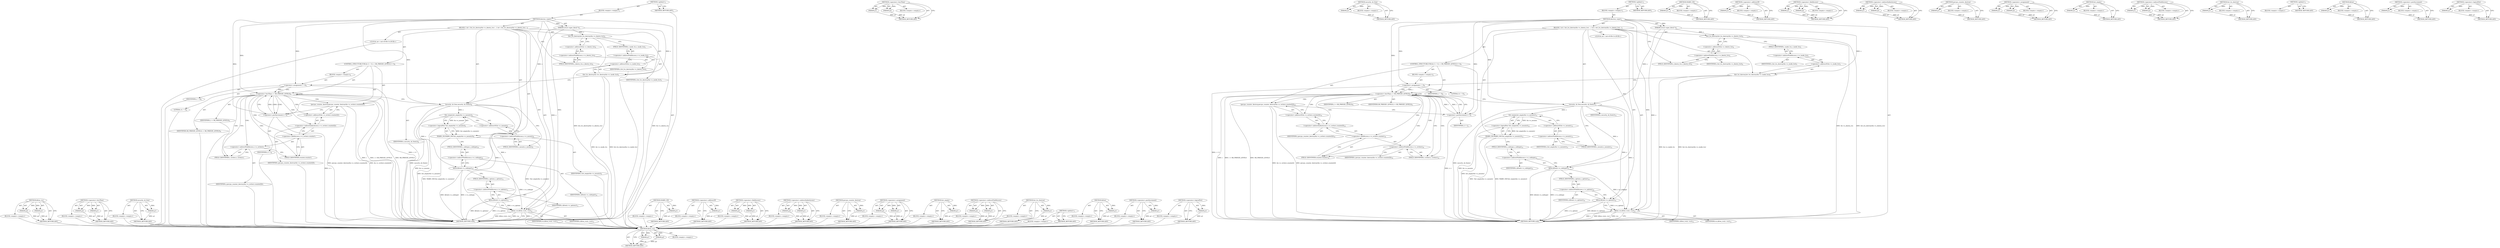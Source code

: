 digraph "&lt;operator&gt;.logicalNot" {
vulnerable_141 [label=<(METHOD,kfree_rcu)>];
vulnerable_142 [label=<(PARAM,p1)>];
vulnerable_143 [label=<(PARAM,p2)>];
vulnerable_144 [label=<(BLOCK,&lt;empty&gt;,&lt;empty&gt;)>];
vulnerable_145 [label=<(METHOD_RETURN,ANY)>];
vulnerable_98 [label=<(METHOD,&lt;operator&gt;.lessThan)>];
vulnerable_99 [label=<(PARAM,p1)>];
vulnerable_100 [label=<(PARAM,p2)>];
vulnerable_101 [label=<(BLOCK,&lt;empty&gt;,&lt;empty&gt;)>];
vulnerable_102 [label=<(METHOD_RETURN,ANY)>];
vulnerable_121 [label=<(METHOD,security_sb_free)>];
vulnerable_122 [label=<(PARAM,p1)>];
vulnerable_123 [label=<(BLOCK,&lt;empty&gt;,&lt;empty&gt;)>];
vulnerable_124 [label=<(METHOD_RETURN,ANY)>];
vulnerable_6 [label=<(METHOD,&lt;global&gt;)<SUB>1</SUB>>];
vulnerable_7 [label=<(BLOCK,&lt;empty&gt;,&lt;empty&gt;)<SUB>1</SUB>>];
vulnerable_8 [label=<(METHOD,destroy_super)<SUB>1</SUB>>];
vulnerable_9 [label=<(PARAM,struct super_block *s)<SUB>1</SUB>>];
vulnerable_10 [label=<(BLOCK,{
 	int i;
 	list_lru_destroy(&amp;s-&gt;s_dentry_lru)...,{
 	int i;
 	list_lru_destroy(&amp;s-&gt;s_dentry_lru)...)<SUB>2</SUB>>];
vulnerable_11 [label="<(LOCAL,int i: int)<SUB>3</SUB>>"];
vulnerable_12 [label=<(list_lru_destroy,list_lru_destroy(&amp;s-&gt;s_dentry_lru))<SUB>4</SUB>>];
vulnerable_13 [label=<(&lt;operator&gt;.addressOf,&amp;s-&gt;s_dentry_lru)<SUB>4</SUB>>];
vulnerable_14 [label=<(&lt;operator&gt;.indirectFieldAccess,s-&gt;s_dentry_lru)<SUB>4</SUB>>];
vulnerable_15 [label=<(IDENTIFIER,s,list_lru_destroy(&amp;s-&gt;s_dentry_lru))<SUB>4</SUB>>];
vulnerable_16 [label=<(FIELD_IDENTIFIER,s_dentry_lru,s_dentry_lru)<SUB>4</SUB>>];
vulnerable_17 [label=<(list_lru_destroy,list_lru_destroy(&amp;s-&gt;s_inode_lru))<SUB>5</SUB>>];
vulnerable_18 [label=<(&lt;operator&gt;.addressOf,&amp;s-&gt;s_inode_lru)<SUB>5</SUB>>];
vulnerable_19 [label=<(&lt;operator&gt;.indirectFieldAccess,s-&gt;s_inode_lru)<SUB>5</SUB>>];
vulnerable_20 [label=<(IDENTIFIER,s,list_lru_destroy(&amp;s-&gt;s_inode_lru))<SUB>5</SUB>>];
vulnerable_21 [label=<(FIELD_IDENTIFIER,s_inode_lru,s_inode_lru)<SUB>5</SUB>>];
vulnerable_22 [label=<(CONTROL_STRUCTURE,FOR,for (i = 0;i &lt; SB_FREEZE_LEVELS;i++))<SUB>9</SUB>>];
vulnerable_23 [label=<(BLOCK,&lt;empty&gt;,&lt;empty&gt;)<SUB>9</SUB>>];
vulnerable_24 [label=<(&lt;operator&gt;.assignment,i = 0)<SUB>9</SUB>>];
vulnerable_25 [label=<(IDENTIFIER,i,i = 0)<SUB>9</SUB>>];
vulnerable_26 [label=<(LITERAL,0,i = 0)<SUB>9</SUB>>];
vulnerable_27 [label=<(&lt;operator&gt;.lessThan,i &lt; SB_FREEZE_LEVELS)<SUB>9</SUB>>];
vulnerable_28 [label=<(IDENTIFIER,i,i &lt; SB_FREEZE_LEVELS)<SUB>9</SUB>>];
vulnerable_29 [label=<(IDENTIFIER,SB_FREEZE_LEVELS,i &lt; SB_FREEZE_LEVELS)<SUB>9</SUB>>];
vulnerable_30 [label=<(&lt;operator&gt;.postIncrement,i++)<SUB>9</SUB>>];
vulnerable_31 [label=<(IDENTIFIER,i,i++)<SUB>9</SUB>>];
vulnerable_32 [label=<(percpu_counter_destroy,percpu_counter_destroy(&amp;s-&gt;s_writers.counter[i]))<SUB>10</SUB>>];
vulnerable_33 [label=<(&lt;operator&gt;.addressOf,&amp;s-&gt;s_writers.counter[i])<SUB>10</SUB>>];
vulnerable_34 [label=<(&lt;operator&gt;.indirectIndexAccess,s-&gt;s_writers.counter[i])<SUB>10</SUB>>];
vulnerable_35 [label=<(&lt;operator&gt;.fieldAccess,s-&gt;s_writers.counter)<SUB>10</SUB>>];
vulnerable_36 [label=<(&lt;operator&gt;.indirectFieldAccess,s-&gt;s_writers)<SUB>10</SUB>>];
vulnerable_37 [label=<(IDENTIFIER,s,percpu_counter_destroy(&amp;s-&gt;s_writers.counter[i]))<SUB>10</SUB>>];
vulnerable_38 [label=<(FIELD_IDENTIFIER,s_writers,s_writers)<SUB>10</SUB>>];
vulnerable_39 [label=<(FIELD_IDENTIFIER,counter,counter)<SUB>10</SUB>>];
vulnerable_40 [label=<(IDENTIFIER,i,percpu_counter_destroy(&amp;s-&gt;s_writers.counter[i]))<SUB>10</SUB>>];
vulnerable_41 [label=<(security_sb_free,security_sb_free(s))<SUB>11</SUB>>];
vulnerable_42 [label=<(IDENTIFIER,s,security_sb_free(s))<SUB>11</SUB>>];
vulnerable_43 [label=<(WARN_ON,WARN_ON(!list_empty(&amp;s-&gt;s_mounts)))<SUB>12</SUB>>];
vulnerable_44 [label=<(&lt;operator&gt;.logicalNot,!list_empty(&amp;s-&gt;s_mounts))<SUB>12</SUB>>];
vulnerable_45 [label=<(list_empty,list_empty(&amp;s-&gt;s_mounts))<SUB>12</SUB>>];
vulnerable_46 [label=<(&lt;operator&gt;.addressOf,&amp;s-&gt;s_mounts)<SUB>12</SUB>>];
vulnerable_47 [label=<(&lt;operator&gt;.indirectFieldAccess,s-&gt;s_mounts)<SUB>12</SUB>>];
vulnerable_48 [label=<(IDENTIFIER,s,list_empty(&amp;s-&gt;s_mounts))<SUB>12</SUB>>];
vulnerable_49 [label=<(FIELD_IDENTIFIER,s_mounts,s_mounts)<SUB>12</SUB>>];
vulnerable_50 [label=<(kfree,kfree(s-&gt;s_subtype))<SUB>13</SUB>>];
vulnerable_51 [label=<(&lt;operator&gt;.indirectFieldAccess,s-&gt;s_subtype)<SUB>13</SUB>>];
vulnerable_52 [label=<(IDENTIFIER,s,kfree(s-&gt;s_subtype))<SUB>13</SUB>>];
vulnerable_53 [label=<(FIELD_IDENTIFIER,s_subtype,s_subtype)<SUB>13</SUB>>];
vulnerable_54 [label=<(kfree,kfree(s-&gt;s_options))<SUB>14</SUB>>];
vulnerable_55 [label=<(&lt;operator&gt;.indirectFieldAccess,s-&gt;s_options)<SUB>14</SUB>>];
vulnerable_56 [label=<(IDENTIFIER,s,kfree(s-&gt;s_options))<SUB>14</SUB>>];
vulnerable_57 [label=<(FIELD_IDENTIFIER,s_options,s_options)<SUB>14</SUB>>];
vulnerable_58 [label=<(kfree_rcu,kfree_rcu(s, rcu))<SUB>15</SUB>>];
vulnerable_59 [label=<(IDENTIFIER,s,kfree_rcu(s, rcu))<SUB>15</SUB>>];
vulnerable_60 [label=<(IDENTIFIER,rcu,kfree_rcu(s, rcu))<SUB>15</SUB>>];
vulnerable_61 [label=<(METHOD_RETURN,void)<SUB>1</SUB>>];
vulnerable_63 [label=<(METHOD_RETURN,ANY)<SUB>1</SUB>>];
vulnerable_125 [label=<(METHOD,WARN_ON)>];
vulnerable_126 [label=<(PARAM,p1)>];
vulnerable_127 [label=<(BLOCK,&lt;empty&gt;,&lt;empty&gt;)>];
vulnerable_128 [label=<(METHOD_RETURN,ANY)>];
vulnerable_84 [label=<(METHOD,&lt;operator&gt;.addressOf)>];
vulnerable_85 [label=<(PARAM,p1)>];
vulnerable_86 [label=<(BLOCK,&lt;empty&gt;,&lt;empty&gt;)>];
vulnerable_87 [label=<(METHOD_RETURN,ANY)>];
vulnerable_116 [label=<(METHOD,&lt;operator&gt;.fieldAccess)>];
vulnerable_117 [label=<(PARAM,p1)>];
vulnerable_118 [label=<(PARAM,p2)>];
vulnerable_119 [label=<(BLOCK,&lt;empty&gt;,&lt;empty&gt;)>];
vulnerable_120 [label=<(METHOD_RETURN,ANY)>];
vulnerable_111 [label=<(METHOD,&lt;operator&gt;.indirectIndexAccess)>];
vulnerable_112 [label=<(PARAM,p1)>];
vulnerable_113 [label=<(PARAM,p2)>];
vulnerable_114 [label=<(BLOCK,&lt;empty&gt;,&lt;empty&gt;)>];
vulnerable_115 [label=<(METHOD_RETURN,ANY)>];
vulnerable_107 [label=<(METHOD,percpu_counter_destroy)>];
vulnerable_108 [label=<(PARAM,p1)>];
vulnerable_109 [label=<(BLOCK,&lt;empty&gt;,&lt;empty&gt;)>];
vulnerable_110 [label=<(METHOD_RETURN,ANY)>];
vulnerable_93 [label=<(METHOD,&lt;operator&gt;.assignment)>];
vulnerable_94 [label=<(PARAM,p1)>];
vulnerable_95 [label=<(PARAM,p2)>];
vulnerable_96 [label=<(BLOCK,&lt;empty&gt;,&lt;empty&gt;)>];
vulnerable_97 [label=<(METHOD_RETURN,ANY)>];
vulnerable_133 [label=<(METHOD,list_empty)>];
vulnerable_134 [label=<(PARAM,p1)>];
vulnerable_135 [label=<(BLOCK,&lt;empty&gt;,&lt;empty&gt;)>];
vulnerable_136 [label=<(METHOD_RETURN,ANY)>];
vulnerable_88 [label=<(METHOD,&lt;operator&gt;.indirectFieldAccess)>];
vulnerable_89 [label=<(PARAM,p1)>];
vulnerable_90 [label=<(PARAM,p2)>];
vulnerable_91 [label=<(BLOCK,&lt;empty&gt;,&lt;empty&gt;)>];
vulnerable_92 [label=<(METHOD_RETURN,ANY)>];
vulnerable_80 [label=<(METHOD,list_lru_destroy)>];
vulnerable_81 [label=<(PARAM,p1)>];
vulnerable_82 [label=<(BLOCK,&lt;empty&gt;,&lt;empty&gt;)>];
vulnerable_83 [label=<(METHOD_RETURN,ANY)>];
vulnerable_74 [label=<(METHOD,&lt;global&gt;)<SUB>1</SUB>>];
vulnerable_75 [label=<(BLOCK,&lt;empty&gt;,&lt;empty&gt;)>];
vulnerable_76 [label=<(METHOD_RETURN,ANY)>];
vulnerable_137 [label=<(METHOD,kfree)>];
vulnerable_138 [label=<(PARAM,p1)>];
vulnerable_139 [label=<(BLOCK,&lt;empty&gt;,&lt;empty&gt;)>];
vulnerable_140 [label=<(METHOD_RETURN,ANY)>];
vulnerable_103 [label=<(METHOD,&lt;operator&gt;.postIncrement)>];
vulnerable_104 [label=<(PARAM,p1)>];
vulnerable_105 [label=<(BLOCK,&lt;empty&gt;,&lt;empty&gt;)>];
vulnerable_106 [label=<(METHOD_RETURN,ANY)>];
vulnerable_129 [label=<(METHOD,&lt;operator&gt;.logicalNot)>];
vulnerable_130 [label=<(PARAM,p1)>];
vulnerable_131 [label=<(BLOCK,&lt;empty&gt;,&lt;empty&gt;)>];
vulnerable_132 [label=<(METHOD_RETURN,ANY)>];
fixed_141 [label=<(METHOD,kfree_rcu)>];
fixed_142 [label=<(PARAM,p1)>];
fixed_143 [label=<(PARAM,p2)>];
fixed_144 [label=<(BLOCK,&lt;empty&gt;,&lt;empty&gt;)>];
fixed_145 [label=<(METHOD_RETURN,ANY)>];
fixed_98 [label=<(METHOD,&lt;operator&gt;.lessThan)>];
fixed_99 [label=<(PARAM,p1)>];
fixed_100 [label=<(PARAM,p2)>];
fixed_101 [label=<(BLOCK,&lt;empty&gt;,&lt;empty&gt;)>];
fixed_102 [label=<(METHOD_RETURN,ANY)>];
fixed_121 [label=<(METHOD,security_sb_free)>];
fixed_122 [label=<(PARAM,p1)>];
fixed_123 [label=<(BLOCK,&lt;empty&gt;,&lt;empty&gt;)>];
fixed_124 [label=<(METHOD_RETURN,ANY)>];
fixed_6 [label=<(METHOD,&lt;global&gt;)<SUB>1</SUB>>];
fixed_7 [label=<(BLOCK,&lt;empty&gt;,&lt;empty&gt;)<SUB>1</SUB>>];
fixed_8 [label=<(METHOD,destroy_super)<SUB>1</SUB>>];
fixed_9 [label=<(PARAM,struct super_block *s)<SUB>1</SUB>>];
fixed_10 [label=<(BLOCK,{
 	int i;
 	list_lru_destroy(&amp;s-&gt;s_dentry_lru)...,{
 	int i;
 	list_lru_destroy(&amp;s-&gt;s_dentry_lru)...)<SUB>2</SUB>>];
fixed_11 [label="<(LOCAL,int i: int)<SUB>3</SUB>>"];
fixed_12 [label=<(list_lru_destroy,list_lru_destroy(&amp;s-&gt;s_dentry_lru))<SUB>4</SUB>>];
fixed_13 [label=<(&lt;operator&gt;.addressOf,&amp;s-&gt;s_dentry_lru)<SUB>4</SUB>>];
fixed_14 [label=<(&lt;operator&gt;.indirectFieldAccess,s-&gt;s_dentry_lru)<SUB>4</SUB>>];
fixed_15 [label=<(IDENTIFIER,s,list_lru_destroy(&amp;s-&gt;s_dentry_lru))<SUB>4</SUB>>];
fixed_16 [label=<(FIELD_IDENTIFIER,s_dentry_lru,s_dentry_lru)<SUB>4</SUB>>];
fixed_17 [label=<(list_lru_destroy,list_lru_destroy(&amp;s-&gt;s_inode_lru))<SUB>5</SUB>>];
fixed_18 [label=<(&lt;operator&gt;.addressOf,&amp;s-&gt;s_inode_lru)<SUB>5</SUB>>];
fixed_19 [label=<(&lt;operator&gt;.indirectFieldAccess,s-&gt;s_inode_lru)<SUB>5</SUB>>];
fixed_20 [label=<(IDENTIFIER,s,list_lru_destroy(&amp;s-&gt;s_inode_lru))<SUB>5</SUB>>];
fixed_21 [label=<(FIELD_IDENTIFIER,s_inode_lru,s_inode_lru)<SUB>5</SUB>>];
fixed_22 [label=<(CONTROL_STRUCTURE,FOR,for (i = 0;i &lt; SB_FREEZE_LEVELS;i++))<SUB>6</SUB>>];
fixed_23 [label=<(BLOCK,&lt;empty&gt;,&lt;empty&gt;)<SUB>6</SUB>>];
fixed_24 [label=<(&lt;operator&gt;.assignment,i = 0)<SUB>6</SUB>>];
fixed_25 [label=<(IDENTIFIER,i,i = 0)<SUB>6</SUB>>];
fixed_26 [label=<(LITERAL,0,i = 0)<SUB>6</SUB>>];
fixed_27 [label=<(&lt;operator&gt;.lessThan,i &lt; SB_FREEZE_LEVELS)<SUB>6</SUB>>];
fixed_28 [label=<(IDENTIFIER,i,i &lt; SB_FREEZE_LEVELS)<SUB>6</SUB>>];
fixed_29 [label=<(IDENTIFIER,SB_FREEZE_LEVELS,i &lt; SB_FREEZE_LEVELS)<SUB>6</SUB>>];
fixed_30 [label=<(&lt;operator&gt;.postIncrement,i++)<SUB>6</SUB>>];
fixed_31 [label=<(IDENTIFIER,i,i++)<SUB>6</SUB>>];
fixed_32 [label=<(percpu_counter_destroy,percpu_counter_destroy(&amp;s-&gt;s_writers.counter[i]))<SUB>7</SUB>>];
fixed_33 [label=<(&lt;operator&gt;.addressOf,&amp;s-&gt;s_writers.counter[i])<SUB>7</SUB>>];
fixed_34 [label=<(&lt;operator&gt;.indirectIndexAccess,s-&gt;s_writers.counter[i])<SUB>7</SUB>>];
fixed_35 [label=<(&lt;operator&gt;.fieldAccess,s-&gt;s_writers.counter)<SUB>7</SUB>>];
fixed_36 [label=<(&lt;operator&gt;.indirectFieldAccess,s-&gt;s_writers)<SUB>7</SUB>>];
fixed_37 [label=<(IDENTIFIER,s,percpu_counter_destroy(&amp;s-&gt;s_writers.counter[i]))<SUB>7</SUB>>];
fixed_38 [label=<(FIELD_IDENTIFIER,s_writers,s_writers)<SUB>7</SUB>>];
fixed_39 [label=<(FIELD_IDENTIFIER,counter,counter)<SUB>7</SUB>>];
fixed_40 [label=<(IDENTIFIER,i,percpu_counter_destroy(&amp;s-&gt;s_writers.counter[i]))<SUB>7</SUB>>];
fixed_41 [label=<(security_sb_free,security_sb_free(s))<SUB>8</SUB>>];
fixed_42 [label=<(IDENTIFIER,s,security_sb_free(s))<SUB>8</SUB>>];
fixed_43 [label=<(WARN_ON,WARN_ON(!list_empty(&amp;s-&gt;s_mounts)))<SUB>9</SUB>>];
fixed_44 [label=<(&lt;operator&gt;.logicalNot,!list_empty(&amp;s-&gt;s_mounts))<SUB>9</SUB>>];
fixed_45 [label=<(list_empty,list_empty(&amp;s-&gt;s_mounts))<SUB>9</SUB>>];
fixed_46 [label=<(&lt;operator&gt;.addressOf,&amp;s-&gt;s_mounts)<SUB>9</SUB>>];
fixed_47 [label=<(&lt;operator&gt;.indirectFieldAccess,s-&gt;s_mounts)<SUB>9</SUB>>];
fixed_48 [label=<(IDENTIFIER,s,list_empty(&amp;s-&gt;s_mounts))<SUB>9</SUB>>];
fixed_49 [label=<(FIELD_IDENTIFIER,s_mounts,s_mounts)<SUB>9</SUB>>];
fixed_50 [label=<(kfree,kfree(s-&gt;s_subtype))<SUB>10</SUB>>];
fixed_51 [label=<(&lt;operator&gt;.indirectFieldAccess,s-&gt;s_subtype)<SUB>10</SUB>>];
fixed_52 [label=<(IDENTIFIER,s,kfree(s-&gt;s_subtype))<SUB>10</SUB>>];
fixed_53 [label=<(FIELD_IDENTIFIER,s_subtype,s_subtype)<SUB>10</SUB>>];
fixed_54 [label=<(kfree,kfree(s-&gt;s_options))<SUB>11</SUB>>];
fixed_55 [label=<(&lt;operator&gt;.indirectFieldAccess,s-&gt;s_options)<SUB>11</SUB>>];
fixed_56 [label=<(IDENTIFIER,s,kfree(s-&gt;s_options))<SUB>11</SUB>>];
fixed_57 [label=<(FIELD_IDENTIFIER,s_options,s_options)<SUB>11</SUB>>];
fixed_58 [label=<(kfree_rcu,kfree_rcu(s, rcu))<SUB>12</SUB>>];
fixed_59 [label=<(IDENTIFIER,s,kfree_rcu(s, rcu))<SUB>12</SUB>>];
fixed_60 [label=<(IDENTIFIER,rcu,kfree_rcu(s, rcu))<SUB>12</SUB>>];
fixed_61 [label=<(METHOD_RETURN,void)<SUB>1</SUB>>];
fixed_63 [label=<(METHOD_RETURN,ANY)<SUB>1</SUB>>];
fixed_125 [label=<(METHOD,WARN_ON)>];
fixed_126 [label=<(PARAM,p1)>];
fixed_127 [label=<(BLOCK,&lt;empty&gt;,&lt;empty&gt;)>];
fixed_128 [label=<(METHOD_RETURN,ANY)>];
fixed_84 [label=<(METHOD,&lt;operator&gt;.addressOf)>];
fixed_85 [label=<(PARAM,p1)>];
fixed_86 [label=<(BLOCK,&lt;empty&gt;,&lt;empty&gt;)>];
fixed_87 [label=<(METHOD_RETURN,ANY)>];
fixed_116 [label=<(METHOD,&lt;operator&gt;.fieldAccess)>];
fixed_117 [label=<(PARAM,p1)>];
fixed_118 [label=<(PARAM,p2)>];
fixed_119 [label=<(BLOCK,&lt;empty&gt;,&lt;empty&gt;)>];
fixed_120 [label=<(METHOD_RETURN,ANY)>];
fixed_111 [label=<(METHOD,&lt;operator&gt;.indirectIndexAccess)>];
fixed_112 [label=<(PARAM,p1)>];
fixed_113 [label=<(PARAM,p2)>];
fixed_114 [label=<(BLOCK,&lt;empty&gt;,&lt;empty&gt;)>];
fixed_115 [label=<(METHOD_RETURN,ANY)>];
fixed_107 [label=<(METHOD,percpu_counter_destroy)>];
fixed_108 [label=<(PARAM,p1)>];
fixed_109 [label=<(BLOCK,&lt;empty&gt;,&lt;empty&gt;)>];
fixed_110 [label=<(METHOD_RETURN,ANY)>];
fixed_93 [label=<(METHOD,&lt;operator&gt;.assignment)>];
fixed_94 [label=<(PARAM,p1)>];
fixed_95 [label=<(PARAM,p2)>];
fixed_96 [label=<(BLOCK,&lt;empty&gt;,&lt;empty&gt;)>];
fixed_97 [label=<(METHOD_RETURN,ANY)>];
fixed_133 [label=<(METHOD,list_empty)>];
fixed_134 [label=<(PARAM,p1)>];
fixed_135 [label=<(BLOCK,&lt;empty&gt;,&lt;empty&gt;)>];
fixed_136 [label=<(METHOD_RETURN,ANY)>];
fixed_88 [label=<(METHOD,&lt;operator&gt;.indirectFieldAccess)>];
fixed_89 [label=<(PARAM,p1)>];
fixed_90 [label=<(PARAM,p2)>];
fixed_91 [label=<(BLOCK,&lt;empty&gt;,&lt;empty&gt;)>];
fixed_92 [label=<(METHOD_RETURN,ANY)>];
fixed_80 [label=<(METHOD,list_lru_destroy)>];
fixed_81 [label=<(PARAM,p1)>];
fixed_82 [label=<(BLOCK,&lt;empty&gt;,&lt;empty&gt;)>];
fixed_83 [label=<(METHOD_RETURN,ANY)>];
fixed_74 [label=<(METHOD,&lt;global&gt;)<SUB>1</SUB>>];
fixed_75 [label=<(BLOCK,&lt;empty&gt;,&lt;empty&gt;)>];
fixed_76 [label=<(METHOD_RETURN,ANY)>];
fixed_137 [label=<(METHOD,kfree)>];
fixed_138 [label=<(PARAM,p1)>];
fixed_139 [label=<(BLOCK,&lt;empty&gt;,&lt;empty&gt;)>];
fixed_140 [label=<(METHOD_RETURN,ANY)>];
fixed_103 [label=<(METHOD,&lt;operator&gt;.postIncrement)>];
fixed_104 [label=<(PARAM,p1)>];
fixed_105 [label=<(BLOCK,&lt;empty&gt;,&lt;empty&gt;)>];
fixed_106 [label=<(METHOD_RETURN,ANY)>];
fixed_129 [label=<(METHOD,&lt;operator&gt;.logicalNot)>];
fixed_130 [label=<(PARAM,p1)>];
fixed_131 [label=<(BLOCK,&lt;empty&gt;,&lt;empty&gt;)>];
fixed_132 [label=<(METHOD_RETURN,ANY)>];
vulnerable_141 -> vulnerable_142  [key=0, label="AST: "];
vulnerable_141 -> vulnerable_142  [key=1, label="DDG: "];
vulnerable_141 -> vulnerable_144  [key=0, label="AST: "];
vulnerable_141 -> vulnerable_143  [key=0, label="AST: "];
vulnerable_141 -> vulnerable_143  [key=1, label="DDG: "];
vulnerable_141 -> vulnerable_145  [key=0, label="AST: "];
vulnerable_141 -> vulnerable_145  [key=1, label="CFG: "];
vulnerable_142 -> vulnerable_145  [key=0, label="DDG: p1"];
vulnerable_143 -> vulnerable_145  [key=0, label="DDG: p2"];
vulnerable_98 -> vulnerable_99  [key=0, label="AST: "];
vulnerable_98 -> vulnerable_99  [key=1, label="DDG: "];
vulnerable_98 -> vulnerable_101  [key=0, label="AST: "];
vulnerable_98 -> vulnerable_100  [key=0, label="AST: "];
vulnerable_98 -> vulnerable_100  [key=1, label="DDG: "];
vulnerable_98 -> vulnerable_102  [key=0, label="AST: "];
vulnerable_98 -> vulnerable_102  [key=1, label="CFG: "];
vulnerable_99 -> vulnerable_102  [key=0, label="DDG: p1"];
vulnerable_100 -> vulnerable_102  [key=0, label="DDG: p2"];
vulnerable_121 -> vulnerable_122  [key=0, label="AST: "];
vulnerable_121 -> vulnerable_122  [key=1, label="DDG: "];
vulnerable_121 -> vulnerable_123  [key=0, label="AST: "];
vulnerable_121 -> vulnerable_124  [key=0, label="AST: "];
vulnerable_121 -> vulnerable_124  [key=1, label="CFG: "];
vulnerable_122 -> vulnerable_124  [key=0, label="DDG: p1"];
vulnerable_6 -> vulnerable_7  [key=0, label="AST: "];
vulnerable_6 -> vulnerable_63  [key=0, label="AST: "];
vulnerable_6 -> vulnerable_63  [key=1, label="CFG: "];
vulnerable_7 -> vulnerable_8  [key=0, label="AST: "];
vulnerable_8 -> vulnerable_9  [key=0, label="AST: "];
vulnerable_8 -> vulnerable_9  [key=1, label="DDG: "];
vulnerable_8 -> vulnerable_10  [key=0, label="AST: "];
vulnerable_8 -> vulnerable_61  [key=0, label="AST: "];
vulnerable_8 -> vulnerable_16  [key=0, label="CFG: "];
vulnerable_8 -> vulnerable_41  [key=0, label="DDG: "];
vulnerable_8 -> vulnerable_58  [key=0, label="DDG: "];
vulnerable_8 -> vulnerable_24  [key=0, label="DDG: "];
vulnerable_8 -> vulnerable_27  [key=0, label="DDG: "];
vulnerable_8 -> vulnerable_30  [key=0, label="DDG: "];
vulnerable_9 -> vulnerable_12  [key=0, label="DDG: s"];
vulnerable_9 -> vulnerable_17  [key=0, label="DDG: s"];
vulnerable_9 -> vulnerable_41  [key=0, label="DDG: s"];
vulnerable_9 -> vulnerable_58  [key=0, label="DDG: s"];
vulnerable_10 -> vulnerable_11  [key=0, label="AST: "];
vulnerable_10 -> vulnerable_12  [key=0, label="AST: "];
vulnerable_10 -> vulnerable_17  [key=0, label="AST: "];
vulnerable_10 -> vulnerable_22  [key=0, label="AST: "];
vulnerable_10 -> vulnerable_41  [key=0, label="AST: "];
vulnerable_10 -> vulnerable_43  [key=0, label="AST: "];
vulnerable_10 -> vulnerable_50  [key=0, label="AST: "];
vulnerable_10 -> vulnerable_54  [key=0, label="AST: "];
vulnerable_10 -> vulnerable_58  [key=0, label="AST: "];
vulnerable_12 -> vulnerable_13  [key=0, label="AST: "];
vulnerable_12 -> vulnerable_21  [key=0, label="CFG: "];
vulnerable_12 -> vulnerable_61  [key=0, label="DDG: &amp;s-&gt;s_dentry_lru"];
vulnerable_12 -> vulnerable_61  [key=1, label="DDG: list_lru_destroy(&amp;s-&gt;s_dentry_lru)"];
vulnerable_13 -> vulnerable_14  [key=0, label="AST: "];
vulnerable_13 -> vulnerable_12  [key=0, label="CFG: "];
vulnerable_14 -> vulnerable_15  [key=0, label="AST: "];
vulnerable_14 -> vulnerable_16  [key=0, label="AST: "];
vulnerable_14 -> vulnerable_13  [key=0, label="CFG: "];
vulnerable_16 -> vulnerable_14  [key=0, label="CFG: "];
vulnerable_17 -> vulnerable_18  [key=0, label="AST: "];
vulnerable_17 -> vulnerable_24  [key=0, label="CFG: "];
vulnerable_17 -> vulnerable_61  [key=0, label="DDG: &amp;s-&gt;s_inode_lru"];
vulnerable_17 -> vulnerable_61  [key=1, label="DDG: list_lru_destroy(&amp;s-&gt;s_inode_lru)"];
vulnerable_18 -> vulnerable_19  [key=0, label="AST: "];
vulnerable_18 -> vulnerable_17  [key=0, label="CFG: "];
vulnerable_19 -> vulnerable_20  [key=0, label="AST: "];
vulnerable_19 -> vulnerable_21  [key=0, label="AST: "];
vulnerable_19 -> vulnerable_18  [key=0, label="CFG: "];
vulnerable_21 -> vulnerable_19  [key=0, label="CFG: "];
vulnerable_22 -> vulnerable_23  [key=0, label="AST: "];
vulnerable_22 -> vulnerable_27  [key=0, label="AST: "];
vulnerable_22 -> vulnerable_30  [key=0, label="AST: "];
vulnerable_22 -> vulnerable_32  [key=0, label="AST: "];
vulnerable_23 -> vulnerable_24  [key=0, label="AST: "];
vulnerable_24 -> vulnerable_25  [key=0, label="AST: "];
vulnerable_24 -> vulnerable_26  [key=0, label="AST: "];
vulnerable_24 -> vulnerable_27  [key=0, label="CFG: "];
vulnerable_24 -> vulnerable_27  [key=1, label="DDG: i"];
vulnerable_24 -> vulnerable_61  [key=0, label="DDG: i = 0"];
vulnerable_27 -> vulnerable_28  [key=0, label="AST: "];
vulnerable_27 -> vulnerable_29  [key=0, label="AST: "];
vulnerable_27 -> vulnerable_38  [key=0, label="CFG: "];
vulnerable_27 -> vulnerable_38  [key=1, label="CDG: "];
vulnerable_27 -> vulnerable_41  [key=0, label="CFG: "];
vulnerable_27 -> vulnerable_61  [key=0, label="DDG: i"];
vulnerable_27 -> vulnerable_61  [key=1, label="DDG: i &lt; SB_FREEZE_LEVELS"];
vulnerable_27 -> vulnerable_61  [key=2, label="DDG: SB_FREEZE_LEVELS"];
vulnerable_27 -> vulnerable_30  [key=0, label="DDG: i"];
vulnerable_27 -> vulnerable_30  [key=1, label="CDG: "];
vulnerable_27 -> vulnerable_34  [key=0, label="CDG: "];
vulnerable_27 -> vulnerable_32  [key=0, label="CDG: "];
vulnerable_27 -> vulnerable_33  [key=0, label="CDG: "];
vulnerable_27 -> vulnerable_36  [key=0, label="CDG: "];
vulnerable_27 -> vulnerable_35  [key=0, label="CDG: "];
vulnerable_27 -> vulnerable_39  [key=0, label="CDG: "];
vulnerable_27 -> vulnerable_27  [key=0, label="CDG: "];
vulnerable_30 -> vulnerable_31  [key=0, label="AST: "];
vulnerable_30 -> vulnerable_27  [key=0, label="CFG: "];
vulnerable_30 -> vulnerable_27  [key=1, label="DDG: i"];
vulnerable_30 -> vulnerable_61  [key=0, label="DDG: i++"];
vulnerable_32 -> vulnerable_33  [key=0, label="AST: "];
vulnerable_32 -> vulnerable_30  [key=0, label="CFG: "];
vulnerable_32 -> vulnerable_61  [key=0, label="DDG: &amp;s-&gt;s_writers.counter[i]"];
vulnerable_32 -> vulnerable_61  [key=1, label="DDG: percpu_counter_destroy(&amp;s-&gt;s_writers.counter[i])"];
vulnerable_33 -> vulnerable_34  [key=0, label="AST: "];
vulnerable_33 -> vulnerable_32  [key=0, label="CFG: "];
vulnerable_34 -> vulnerable_35  [key=0, label="AST: "];
vulnerable_34 -> vulnerable_40  [key=0, label="AST: "];
vulnerable_34 -> vulnerable_33  [key=0, label="CFG: "];
vulnerable_35 -> vulnerable_36  [key=0, label="AST: "];
vulnerable_35 -> vulnerable_39  [key=0, label="AST: "];
vulnerable_35 -> vulnerable_34  [key=0, label="CFG: "];
vulnerable_36 -> vulnerable_37  [key=0, label="AST: "];
vulnerable_36 -> vulnerable_38  [key=0, label="AST: "];
vulnerable_36 -> vulnerable_39  [key=0, label="CFG: "];
vulnerable_38 -> vulnerable_36  [key=0, label="CFG: "];
vulnerable_39 -> vulnerable_35  [key=0, label="CFG: "];
vulnerable_41 -> vulnerable_42  [key=0, label="AST: "];
vulnerable_41 -> vulnerable_49  [key=0, label="CFG: "];
vulnerable_41 -> vulnerable_61  [key=0, label="DDG: security_sb_free(s)"];
vulnerable_41 -> vulnerable_50  [key=0, label="DDG: s"];
vulnerable_41 -> vulnerable_54  [key=0, label="DDG: s"];
vulnerable_41 -> vulnerable_58  [key=0, label="DDG: s"];
vulnerable_41 -> vulnerable_45  [key=0, label="DDG: s"];
vulnerable_43 -> vulnerable_44  [key=0, label="AST: "];
vulnerable_43 -> vulnerable_53  [key=0, label="CFG: "];
vulnerable_43 -> vulnerable_61  [key=0, label="DDG: !list_empty(&amp;s-&gt;s_mounts)"];
vulnerable_43 -> vulnerable_61  [key=1, label="DDG: WARN_ON(!list_empty(&amp;s-&gt;s_mounts))"];
vulnerable_44 -> vulnerable_45  [key=0, label="AST: "];
vulnerable_44 -> vulnerable_43  [key=0, label="CFG: "];
vulnerable_44 -> vulnerable_43  [key=1, label="DDG: list_empty(&amp;s-&gt;s_mounts)"];
vulnerable_44 -> vulnerable_61  [key=0, label="DDG: list_empty(&amp;s-&gt;s_mounts)"];
vulnerable_45 -> vulnerable_46  [key=0, label="AST: "];
vulnerable_45 -> vulnerable_44  [key=0, label="CFG: "];
vulnerable_45 -> vulnerable_44  [key=1, label="DDG: &amp;s-&gt;s_mounts"];
vulnerable_45 -> vulnerable_61  [key=0, label="DDG: &amp;s-&gt;s_mounts"];
vulnerable_46 -> vulnerable_47  [key=0, label="AST: "];
vulnerable_46 -> vulnerable_45  [key=0, label="CFG: "];
vulnerable_47 -> vulnerable_48  [key=0, label="AST: "];
vulnerable_47 -> vulnerable_49  [key=0, label="AST: "];
vulnerable_47 -> vulnerable_46  [key=0, label="CFG: "];
vulnerable_49 -> vulnerable_47  [key=0, label="CFG: "];
vulnerable_50 -> vulnerable_51  [key=0, label="AST: "];
vulnerable_50 -> vulnerable_57  [key=0, label="CFG: "];
vulnerable_50 -> vulnerable_61  [key=0, label="DDG: s-&gt;s_subtype"];
vulnerable_50 -> vulnerable_61  [key=1, label="DDG: kfree(s-&gt;s_subtype)"];
vulnerable_50 -> vulnerable_58  [key=0, label="DDG: s-&gt;s_subtype"];
vulnerable_51 -> vulnerable_52  [key=0, label="AST: "];
vulnerable_51 -> vulnerable_53  [key=0, label="AST: "];
vulnerable_51 -> vulnerable_50  [key=0, label="CFG: "];
vulnerable_53 -> vulnerable_51  [key=0, label="CFG: "];
vulnerable_54 -> vulnerable_55  [key=0, label="AST: "];
vulnerable_54 -> vulnerable_58  [key=0, label="CFG: "];
vulnerable_54 -> vulnerable_58  [key=1, label="DDG: s-&gt;s_options"];
vulnerable_54 -> vulnerable_61  [key=0, label="DDG: s-&gt;s_options"];
vulnerable_54 -> vulnerable_61  [key=1, label="DDG: kfree(s-&gt;s_options)"];
vulnerable_55 -> vulnerable_56  [key=0, label="AST: "];
vulnerable_55 -> vulnerable_57  [key=0, label="AST: "];
vulnerable_55 -> vulnerable_54  [key=0, label="CFG: "];
vulnerable_57 -> vulnerable_55  [key=0, label="CFG: "];
vulnerable_58 -> vulnerable_59  [key=0, label="AST: "];
vulnerable_58 -> vulnerable_60  [key=0, label="AST: "];
vulnerable_58 -> vulnerable_61  [key=0, label="CFG: "];
vulnerable_58 -> vulnerable_61  [key=1, label="DDG: s"];
vulnerable_58 -> vulnerable_61  [key=2, label="DDG: kfree_rcu(s, rcu)"];
vulnerable_58 -> vulnerable_61  [key=3, label="DDG: rcu"];
vulnerable_125 -> vulnerable_126  [key=0, label="AST: "];
vulnerable_125 -> vulnerable_126  [key=1, label="DDG: "];
vulnerable_125 -> vulnerable_127  [key=0, label="AST: "];
vulnerable_125 -> vulnerable_128  [key=0, label="AST: "];
vulnerable_125 -> vulnerable_128  [key=1, label="CFG: "];
vulnerable_126 -> vulnerable_128  [key=0, label="DDG: p1"];
vulnerable_84 -> vulnerable_85  [key=0, label="AST: "];
vulnerable_84 -> vulnerable_85  [key=1, label="DDG: "];
vulnerable_84 -> vulnerable_86  [key=0, label="AST: "];
vulnerable_84 -> vulnerable_87  [key=0, label="AST: "];
vulnerable_84 -> vulnerable_87  [key=1, label="CFG: "];
vulnerable_85 -> vulnerable_87  [key=0, label="DDG: p1"];
vulnerable_116 -> vulnerable_117  [key=0, label="AST: "];
vulnerable_116 -> vulnerable_117  [key=1, label="DDG: "];
vulnerable_116 -> vulnerable_119  [key=0, label="AST: "];
vulnerable_116 -> vulnerable_118  [key=0, label="AST: "];
vulnerable_116 -> vulnerable_118  [key=1, label="DDG: "];
vulnerable_116 -> vulnerable_120  [key=0, label="AST: "];
vulnerable_116 -> vulnerable_120  [key=1, label="CFG: "];
vulnerable_117 -> vulnerable_120  [key=0, label="DDG: p1"];
vulnerable_118 -> vulnerable_120  [key=0, label="DDG: p2"];
vulnerable_111 -> vulnerable_112  [key=0, label="AST: "];
vulnerable_111 -> vulnerable_112  [key=1, label="DDG: "];
vulnerable_111 -> vulnerable_114  [key=0, label="AST: "];
vulnerable_111 -> vulnerable_113  [key=0, label="AST: "];
vulnerable_111 -> vulnerable_113  [key=1, label="DDG: "];
vulnerable_111 -> vulnerable_115  [key=0, label="AST: "];
vulnerable_111 -> vulnerable_115  [key=1, label="CFG: "];
vulnerable_112 -> vulnerable_115  [key=0, label="DDG: p1"];
vulnerable_113 -> vulnerable_115  [key=0, label="DDG: p2"];
vulnerable_107 -> vulnerable_108  [key=0, label="AST: "];
vulnerable_107 -> vulnerable_108  [key=1, label="DDG: "];
vulnerable_107 -> vulnerable_109  [key=0, label="AST: "];
vulnerable_107 -> vulnerable_110  [key=0, label="AST: "];
vulnerable_107 -> vulnerable_110  [key=1, label="CFG: "];
vulnerable_108 -> vulnerable_110  [key=0, label="DDG: p1"];
vulnerable_93 -> vulnerable_94  [key=0, label="AST: "];
vulnerable_93 -> vulnerable_94  [key=1, label="DDG: "];
vulnerable_93 -> vulnerable_96  [key=0, label="AST: "];
vulnerable_93 -> vulnerable_95  [key=0, label="AST: "];
vulnerable_93 -> vulnerable_95  [key=1, label="DDG: "];
vulnerable_93 -> vulnerable_97  [key=0, label="AST: "];
vulnerable_93 -> vulnerable_97  [key=1, label="CFG: "];
vulnerable_94 -> vulnerable_97  [key=0, label="DDG: p1"];
vulnerable_95 -> vulnerable_97  [key=0, label="DDG: p2"];
vulnerable_133 -> vulnerable_134  [key=0, label="AST: "];
vulnerable_133 -> vulnerable_134  [key=1, label="DDG: "];
vulnerable_133 -> vulnerable_135  [key=0, label="AST: "];
vulnerable_133 -> vulnerable_136  [key=0, label="AST: "];
vulnerable_133 -> vulnerable_136  [key=1, label="CFG: "];
vulnerable_134 -> vulnerable_136  [key=0, label="DDG: p1"];
vulnerable_88 -> vulnerable_89  [key=0, label="AST: "];
vulnerable_88 -> vulnerable_89  [key=1, label="DDG: "];
vulnerable_88 -> vulnerable_91  [key=0, label="AST: "];
vulnerable_88 -> vulnerable_90  [key=0, label="AST: "];
vulnerable_88 -> vulnerable_90  [key=1, label="DDG: "];
vulnerable_88 -> vulnerable_92  [key=0, label="AST: "];
vulnerable_88 -> vulnerable_92  [key=1, label="CFG: "];
vulnerable_89 -> vulnerable_92  [key=0, label="DDG: p1"];
vulnerable_90 -> vulnerable_92  [key=0, label="DDG: p2"];
vulnerable_80 -> vulnerable_81  [key=0, label="AST: "];
vulnerable_80 -> vulnerable_81  [key=1, label="DDG: "];
vulnerable_80 -> vulnerable_82  [key=0, label="AST: "];
vulnerable_80 -> vulnerable_83  [key=0, label="AST: "];
vulnerable_80 -> vulnerable_83  [key=1, label="CFG: "];
vulnerable_81 -> vulnerable_83  [key=0, label="DDG: p1"];
vulnerable_74 -> vulnerable_75  [key=0, label="AST: "];
vulnerable_74 -> vulnerable_76  [key=0, label="AST: "];
vulnerable_74 -> vulnerable_76  [key=1, label="CFG: "];
vulnerable_137 -> vulnerable_138  [key=0, label="AST: "];
vulnerable_137 -> vulnerable_138  [key=1, label="DDG: "];
vulnerable_137 -> vulnerable_139  [key=0, label="AST: "];
vulnerable_137 -> vulnerable_140  [key=0, label="AST: "];
vulnerable_137 -> vulnerable_140  [key=1, label="CFG: "];
vulnerable_138 -> vulnerable_140  [key=0, label="DDG: p1"];
vulnerable_103 -> vulnerable_104  [key=0, label="AST: "];
vulnerable_103 -> vulnerable_104  [key=1, label="DDG: "];
vulnerable_103 -> vulnerable_105  [key=0, label="AST: "];
vulnerable_103 -> vulnerable_106  [key=0, label="AST: "];
vulnerable_103 -> vulnerable_106  [key=1, label="CFG: "];
vulnerable_104 -> vulnerable_106  [key=0, label="DDG: p1"];
vulnerable_129 -> vulnerable_130  [key=0, label="AST: "];
vulnerable_129 -> vulnerable_130  [key=1, label="DDG: "];
vulnerable_129 -> vulnerable_131  [key=0, label="AST: "];
vulnerable_129 -> vulnerable_132  [key=0, label="AST: "];
vulnerable_129 -> vulnerable_132  [key=1, label="CFG: "];
vulnerable_130 -> vulnerable_132  [key=0, label="DDG: p1"];
fixed_141 -> fixed_142  [key=0, label="AST: "];
fixed_141 -> fixed_142  [key=1, label="DDG: "];
fixed_141 -> fixed_144  [key=0, label="AST: "];
fixed_141 -> fixed_143  [key=0, label="AST: "];
fixed_141 -> fixed_143  [key=1, label="DDG: "];
fixed_141 -> fixed_145  [key=0, label="AST: "];
fixed_141 -> fixed_145  [key=1, label="CFG: "];
fixed_142 -> fixed_145  [key=0, label="DDG: p1"];
fixed_143 -> fixed_145  [key=0, label="DDG: p2"];
fixed_144 -> vulnerable_141  [key=0];
fixed_145 -> vulnerable_141  [key=0];
fixed_98 -> fixed_99  [key=0, label="AST: "];
fixed_98 -> fixed_99  [key=1, label="DDG: "];
fixed_98 -> fixed_101  [key=0, label="AST: "];
fixed_98 -> fixed_100  [key=0, label="AST: "];
fixed_98 -> fixed_100  [key=1, label="DDG: "];
fixed_98 -> fixed_102  [key=0, label="AST: "];
fixed_98 -> fixed_102  [key=1, label="CFG: "];
fixed_99 -> fixed_102  [key=0, label="DDG: p1"];
fixed_100 -> fixed_102  [key=0, label="DDG: p2"];
fixed_101 -> vulnerable_141  [key=0];
fixed_102 -> vulnerable_141  [key=0];
fixed_121 -> fixed_122  [key=0, label="AST: "];
fixed_121 -> fixed_122  [key=1, label="DDG: "];
fixed_121 -> fixed_123  [key=0, label="AST: "];
fixed_121 -> fixed_124  [key=0, label="AST: "];
fixed_121 -> fixed_124  [key=1, label="CFG: "];
fixed_122 -> fixed_124  [key=0, label="DDG: p1"];
fixed_123 -> vulnerable_141  [key=0];
fixed_124 -> vulnerable_141  [key=0];
fixed_6 -> fixed_7  [key=0, label="AST: "];
fixed_6 -> fixed_63  [key=0, label="AST: "];
fixed_6 -> fixed_63  [key=1, label="CFG: "];
fixed_7 -> fixed_8  [key=0, label="AST: "];
fixed_8 -> fixed_9  [key=0, label="AST: "];
fixed_8 -> fixed_9  [key=1, label="DDG: "];
fixed_8 -> fixed_10  [key=0, label="AST: "];
fixed_8 -> fixed_61  [key=0, label="AST: "];
fixed_8 -> fixed_16  [key=0, label="CFG: "];
fixed_8 -> fixed_41  [key=0, label="DDG: "];
fixed_8 -> fixed_58  [key=0, label="DDG: "];
fixed_8 -> fixed_24  [key=0, label="DDG: "];
fixed_8 -> fixed_27  [key=0, label="DDG: "];
fixed_8 -> fixed_30  [key=0, label="DDG: "];
fixed_9 -> fixed_12  [key=0, label="DDG: s"];
fixed_9 -> fixed_17  [key=0, label="DDG: s"];
fixed_9 -> fixed_41  [key=0, label="DDG: s"];
fixed_9 -> fixed_58  [key=0, label="DDG: s"];
fixed_10 -> fixed_11  [key=0, label="AST: "];
fixed_10 -> fixed_12  [key=0, label="AST: "];
fixed_10 -> fixed_17  [key=0, label="AST: "];
fixed_10 -> fixed_22  [key=0, label="AST: "];
fixed_10 -> fixed_41  [key=0, label="AST: "];
fixed_10 -> fixed_43  [key=0, label="AST: "];
fixed_10 -> fixed_50  [key=0, label="AST: "];
fixed_10 -> fixed_54  [key=0, label="AST: "];
fixed_10 -> fixed_58  [key=0, label="AST: "];
fixed_11 -> vulnerable_141  [key=0];
fixed_12 -> fixed_13  [key=0, label="AST: "];
fixed_12 -> fixed_21  [key=0, label="CFG: "];
fixed_12 -> fixed_61  [key=0, label="DDG: &amp;s-&gt;s_dentry_lru"];
fixed_12 -> fixed_61  [key=1, label="DDG: list_lru_destroy(&amp;s-&gt;s_dentry_lru)"];
fixed_13 -> fixed_14  [key=0, label="AST: "];
fixed_13 -> fixed_12  [key=0, label="CFG: "];
fixed_14 -> fixed_15  [key=0, label="AST: "];
fixed_14 -> fixed_16  [key=0, label="AST: "];
fixed_14 -> fixed_13  [key=0, label="CFG: "];
fixed_15 -> vulnerable_141  [key=0];
fixed_16 -> fixed_14  [key=0, label="CFG: "];
fixed_17 -> fixed_18  [key=0, label="AST: "];
fixed_17 -> fixed_24  [key=0, label="CFG: "];
fixed_17 -> fixed_61  [key=0, label="DDG: &amp;s-&gt;s_inode_lru"];
fixed_17 -> fixed_61  [key=1, label="DDG: list_lru_destroy(&amp;s-&gt;s_inode_lru)"];
fixed_18 -> fixed_19  [key=0, label="AST: "];
fixed_18 -> fixed_17  [key=0, label="CFG: "];
fixed_19 -> fixed_20  [key=0, label="AST: "];
fixed_19 -> fixed_21  [key=0, label="AST: "];
fixed_19 -> fixed_18  [key=0, label="CFG: "];
fixed_20 -> vulnerable_141  [key=0];
fixed_21 -> fixed_19  [key=0, label="CFG: "];
fixed_22 -> fixed_23  [key=0, label="AST: "];
fixed_22 -> fixed_27  [key=0, label="AST: "];
fixed_22 -> fixed_30  [key=0, label="AST: "];
fixed_22 -> fixed_32  [key=0, label="AST: "];
fixed_23 -> fixed_24  [key=0, label="AST: "];
fixed_24 -> fixed_25  [key=0, label="AST: "];
fixed_24 -> fixed_26  [key=0, label="AST: "];
fixed_24 -> fixed_27  [key=0, label="CFG: "];
fixed_24 -> fixed_27  [key=1, label="DDG: i"];
fixed_24 -> fixed_61  [key=0, label="DDG: i = 0"];
fixed_25 -> vulnerable_141  [key=0];
fixed_26 -> vulnerable_141  [key=0];
fixed_27 -> fixed_28  [key=0, label="AST: "];
fixed_27 -> fixed_29  [key=0, label="AST: "];
fixed_27 -> fixed_38  [key=0, label="CFG: "];
fixed_27 -> fixed_38  [key=1, label="CDG: "];
fixed_27 -> fixed_41  [key=0, label="CFG: "];
fixed_27 -> fixed_61  [key=0, label="DDG: i"];
fixed_27 -> fixed_61  [key=1, label="DDG: i &lt; SB_FREEZE_LEVELS"];
fixed_27 -> fixed_61  [key=2, label="DDG: SB_FREEZE_LEVELS"];
fixed_27 -> fixed_30  [key=0, label="DDG: i"];
fixed_27 -> fixed_30  [key=1, label="CDG: "];
fixed_27 -> fixed_34  [key=0, label="CDG: "];
fixed_27 -> fixed_32  [key=0, label="CDG: "];
fixed_27 -> fixed_33  [key=0, label="CDG: "];
fixed_27 -> fixed_36  [key=0, label="CDG: "];
fixed_27 -> fixed_35  [key=0, label="CDG: "];
fixed_27 -> fixed_39  [key=0, label="CDG: "];
fixed_27 -> fixed_27  [key=0, label="CDG: "];
fixed_28 -> vulnerable_141  [key=0];
fixed_29 -> vulnerable_141  [key=0];
fixed_30 -> fixed_31  [key=0, label="AST: "];
fixed_30 -> fixed_27  [key=0, label="CFG: "];
fixed_30 -> fixed_27  [key=1, label="DDG: i"];
fixed_30 -> fixed_61  [key=0, label="DDG: i++"];
fixed_31 -> vulnerable_141  [key=0];
fixed_32 -> fixed_33  [key=0, label="AST: "];
fixed_32 -> fixed_30  [key=0, label="CFG: "];
fixed_32 -> fixed_61  [key=0, label="DDG: &amp;s-&gt;s_writers.counter[i]"];
fixed_32 -> fixed_61  [key=1, label="DDG: percpu_counter_destroy(&amp;s-&gt;s_writers.counter[i])"];
fixed_33 -> fixed_34  [key=0, label="AST: "];
fixed_33 -> fixed_32  [key=0, label="CFG: "];
fixed_34 -> fixed_35  [key=0, label="AST: "];
fixed_34 -> fixed_40  [key=0, label="AST: "];
fixed_34 -> fixed_33  [key=0, label="CFG: "];
fixed_35 -> fixed_36  [key=0, label="AST: "];
fixed_35 -> fixed_39  [key=0, label="AST: "];
fixed_35 -> fixed_34  [key=0, label="CFG: "];
fixed_36 -> fixed_37  [key=0, label="AST: "];
fixed_36 -> fixed_38  [key=0, label="AST: "];
fixed_36 -> fixed_39  [key=0, label="CFG: "];
fixed_37 -> vulnerable_141  [key=0];
fixed_38 -> fixed_36  [key=0, label="CFG: "];
fixed_39 -> fixed_35  [key=0, label="CFG: "];
fixed_40 -> vulnerable_141  [key=0];
fixed_41 -> fixed_42  [key=0, label="AST: "];
fixed_41 -> fixed_49  [key=0, label="CFG: "];
fixed_41 -> fixed_61  [key=0, label="DDG: security_sb_free(s)"];
fixed_41 -> fixed_50  [key=0, label="DDG: s"];
fixed_41 -> fixed_54  [key=0, label="DDG: s"];
fixed_41 -> fixed_58  [key=0, label="DDG: s"];
fixed_41 -> fixed_45  [key=0, label="DDG: s"];
fixed_42 -> vulnerable_141  [key=0];
fixed_43 -> fixed_44  [key=0, label="AST: "];
fixed_43 -> fixed_53  [key=0, label="CFG: "];
fixed_43 -> fixed_61  [key=0, label="DDG: !list_empty(&amp;s-&gt;s_mounts)"];
fixed_43 -> fixed_61  [key=1, label="DDG: WARN_ON(!list_empty(&amp;s-&gt;s_mounts))"];
fixed_44 -> fixed_45  [key=0, label="AST: "];
fixed_44 -> fixed_43  [key=0, label="CFG: "];
fixed_44 -> fixed_43  [key=1, label="DDG: list_empty(&amp;s-&gt;s_mounts)"];
fixed_44 -> fixed_61  [key=0, label="DDG: list_empty(&amp;s-&gt;s_mounts)"];
fixed_45 -> fixed_46  [key=0, label="AST: "];
fixed_45 -> fixed_44  [key=0, label="CFG: "];
fixed_45 -> fixed_44  [key=1, label="DDG: &amp;s-&gt;s_mounts"];
fixed_45 -> fixed_61  [key=0, label="DDG: &amp;s-&gt;s_mounts"];
fixed_46 -> fixed_47  [key=0, label="AST: "];
fixed_46 -> fixed_45  [key=0, label="CFG: "];
fixed_47 -> fixed_48  [key=0, label="AST: "];
fixed_47 -> fixed_49  [key=0, label="AST: "];
fixed_47 -> fixed_46  [key=0, label="CFG: "];
fixed_48 -> vulnerable_141  [key=0];
fixed_49 -> fixed_47  [key=0, label="CFG: "];
fixed_50 -> fixed_51  [key=0, label="AST: "];
fixed_50 -> fixed_57  [key=0, label="CFG: "];
fixed_50 -> fixed_61  [key=0, label="DDG: s-&gt;s_subtype"];
fixed_50 -> fixed_61  [key=1, label="DDG: kfree(s-&gt;s_subtype)"];
fixed_50 -> fixed_58  [key=0, label="DDG: s-&gt;s_subtype"];
fixed_51 -> fixed_52  [key=0, label="AST: "];
fixed_51 -> fixed_53  [key=0, label="AST: "];
fixed_51 -> fixed_50  [key=0, label="CFG: "];
fixed_52 -> vulnerable_141  [key=0];
fixed_53 -> fixed_51  [key=0, label="CFG: "];
fixed_54 -> fixed_55  [key=0, label="AST: "];
fixed_54 -> fixed_58  [key=0, label="CFG: "];
fixed_54 -> fixed_58  [key=1, label="DDG: s-&gt;s_options"];
fixed_54 -> fixed_61  [key=0, label="DDG: s-&gt;s_options"];
fixed_54 -> fixed_61  [key=1, label="DDG: kfree(s-&gt;s_options)"];
fixed_55 -> fixed_56  [key=0, label="AST: "];
fixed_55 -> fixed_57  [key=0, label="AST: "];
fixed_55 -> fixed_54  [key=0, label="CFG: "];
fixed_56 -> vulnerable_141  [key=0];
fixed_57 -> fixed_55  [key=0, label="CFG: "];
fixed_58 -> fixed_59  [key=0, label="AST: "];
fixed_58 -> fixed_60  [key=0, label="AST: "];
fixed_58 -> fixed_61  [key=0, label="CFG: "];
fixed_58 -> fixed_61  [key=1, label="DDG: s"];
fixed_58 -> fixed_61  [key=2, label="DDG: kfree_rcu(s, rcu)"];
fixed_58 -> fixed_61  [key=3, label="DDG: rcu"];
fixed_59 -> vulnerable_141  [key=0];
fixed_60 -> vulnerable_141  [key=0];
fixed_61 -> vulnerable_141  [key=0];
fixed_63 -> vulnerable_141  [key=0];
fixed_125 -> fixed_126  [key=0, label="AST: "];
fixed_125 -> fixed_126  [key=1, label="DDG: "];
fixed_125 -> fixed_127  [key=0, label="AST: "];
fixed_125 -> fixed_128  [key=0, label="AST: "];
fixed_125 -> fixed_128  [key=1, label="CFG: "];
fixed_126 -> fixed_128  [key=0, label="DDG: p1"];
fixed_127 -> vulnerable_141  [key=0];
fixed_128 -> vulnerable_141  [key=0];
fixed_84 -> fixed_85  [key=0, label="AST: "];
fixed_84 -> fixed_85  [key=1, label="DDG: "];
fixed_84 -> fixed_86  [key=0, label="AST: "];
fixed_84 -> fixed_87  [key=0, label="AST: "];
fixed_84 -> fixed_87  [key=1, label="CFG: "];
fixed_85 -> fixed_87  [key=0, label="DDG: p1"];
fixed_86 -> vulnerable_141  [key=0];
fixed_87 -> vulnerable_141  [key=0];
fixed_116 -> fixed_117  [key=0, label="AST: "];
fixed_116 -> fixed_117  [key=1, label="DDG: "];
fixed_116 -> fixed_119  [key=0, label="AST: "];
fixed_116 -> fixed_118  [key=0, label="AST: "];
fixed_116 -> fixed_118  [key=1, label="DDG: "];
fixed_116 -> fixed_120  [key=0, label="AST: "];
fixed_116 -> fixed_120  [key=1, label="CFG: "];
fixed_117 -> fixed_120  [key=0, label="DDG: p1"];
fixed_118 -> fixed_120  [key=0, label="DDG: p2"];
fixed_119 -> vulnerable_141  [key=0];
fixed_120 -> vulnerable_141  [key=0];
fixed_111 -> fixed_112  [key=0, label="AST: "];
fixed_111 -> fixed_112  [key=1, label="DDG: "];
fixed_111 -> fixed_114  [key=0, label="AST: "];
fixed_111 -> fixed_113  [key=0, label="AST: "];
fixed_111 -> fixed_113  [key=1, label="DDG: "];
fixed_111 -> fixed_115  [key=0, label="AST: "];
fixed_111 -> fixed_115  [key=1, label="CFG: "];
fixed_112 -> fixed_115  [key=0, label="DDG: p1"];
fixed_113 -> fixed_115  [key=0, label="DDG: p2"];
fixed_114 -> vulnerable_141  [key=0];
fixed_115 -> vulnerable_141  [key=0];
fixed_107 -> fixed_108  [key=0, label="AST: "];
fixed_107 -> fixed_108  [key=1, label="DDG: "];
fixed_107 -> fixed_109  [key=0, label="AST: "];
fixed_107 -> fixed_110  [key=0, label="AST: "];
fixed_107 -> fixed_110  [key=1, label="CFG: "];
fixed_108 -> fixed_110  [key=0, label="DDG: p1"];
fixed_109 -> vulnerable_141  [key=0];
fixed_110 -> vulnerable_141  [key=0];
fixed_93 -> fixed_94  [key=0, label="AST: "];
fixed_93 -> fixed_94  [key=1, label="DDG: "];
fixed_93 -> fixed_96  [key=0, label="AST: "];
fixed_93 -> fixed_95  [key=0, label="AST: "];
fixed_93 -> fixed_95  [key=1, label="DDG: "];
fixed_93 -> fixed_97  [key=0, label="AST: "];
fixed_93 -> fixed_97  [key=1, label="CFG: "];
fixed_94 -> fixed_97  [key=0, label="DDG: p1"];
fixed_95 -> fixed_97  [key=0, label="DDG: p2"];
fixed_96 -> vulnerable_141  [key=0];
fixed_97 -> vulnerable_141  [key=0];
fixed_133 -> fixed_134  [key=0, label="AST: "];
fixed_133 -> fixed_134  [key=1, label="DDG: "];
fixed_133 -> fixed_135  [key=0, label="AST: "];
fixed_133 -> fixed_136  [key=0, label="AST: "];
fixed_133 -> fixed_136  [key=1, label="CFG: "];
fixed_134 -> fixed_136  [key=0, label="DDG: p1"];
fixed_135 -> vulnerable_141  [key=0];
fixed_136 -> vulnerable_141  [key=0];
fixed_88 -> fixed_89  [key=0, label="AST: "];
fixed_88 -> fixed_89  [key=1, label="DDG: "];
fixed_88 -> fixed_91  [key=0, label="AST: "];
fixed_88 -> fixed_90  [key=0, label="AST: "];
fixed_88 -> fixed_90  [key=1, label="DDG: "];
fixed_88 -> fixed_92  [key=0, label="AST: "];
fixed_88 -> fixed_92  [key=1, label="CFG: "];
fixed_89 -> fixed_92  [key=0, label="DDG: p1"];
fixed_90 -> fixed_92  [key=0, label="DDG: p2"];
fixed_91 -> vulnerable_141  [key=0];
fixed_92 -> vulnerable_141  [key=0];
fixed_80 -> fixed_81  [key=0, label="AST: "];
fixed_80 -> fixed_81  [key=1, label="DDG: "];
fixed_80 -> fixed_82  [key=0, label="AST: "];
fixed_80 -> fixed_83  [key=0, label="AST: "];
fixed_80 -> fixed_83  [key=1, label="CFG: "];
fixed_81 -> fixed_83  [key=0, label="DDG: p1"];
fixed_82 -> vulnerable_141  [key=0];
fixed_83 -> vulnerable_141  [key=0];
fixed_74 -> fixed_75  [key=0, label="AST: "];
fixed_74 -> fixed_76  [key=0, label="AST: "];
fixed_74 -> fixed_76  [key=1, label="CFG: "];
fixed_75 -> vulnerable_141  [key=0];
fixed_76 -> vulnerable_141  [key=0];
fixed_137 -> fixed_138  [key=0, label="AST: "];
fixed_137 -> fixed_138  [key=1, label="DDG: "];
fixed_137 -> fixed_139  [key=0, label="AST: "];
fixed_137 -> fixed_140  [key=0, label="AST: "];
fixed_137 -> fixed_140  [key=1, label="CFG: "];
fixed_138 -> fixed_140  [key=0, label="DDG: p1"];
fixed_139 -> vulnerable_141  [key=0];
fixed_140 -> vulnerable_141  [key=0];
fixed_103 -> fixed_104  [key=0, label="AST: "];
fixed_103 -> fixed_104  [key=1, label="DDG: "];
fixed_103 -> fixed_105  [key=0, label="AST: "];
fixed_103 -> fixed_106  [key=0, label="AST: "];
fixed_103 -> fixed_106  [key=1, label="CFG: "];
fixed_104 -> fixed_106  [key=0, label="DDG: p1"];
fixed_105 -> vulnerable_141  [key=0];
fixed_106 -> vulnerable_141  [key=0];
fixed_129 -> fixed_130  [key=0, label="AST: "];
fixed_129 -> fixed_130  [key=1, label="DDG: "];
fixed_129 -> fixed_131  [key=0, label="AST: "];
fixed_129 -> fixed_132  [key=0, label="AST: "];
fixed_129 -> fixed_132  [key=1, label="CFG: "];
fixed_130 -> fixed_132  [key=0, label="DDG: p1"];
fixed_131 -> vulnerable_141  [key=0];
fixed_132 -> vulnerable_141  [key=0];
}
